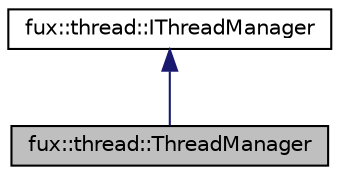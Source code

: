 digraph "fux::thread::ThreadManager"
{
  edge [fontname="Helvetica",fontsize="10",labelfontname="Helvetica",labelfontsize="10"];
  node [fontname="Helvetica",fontsize="10",shape=record];
  Node1 [label="fux::thread::ThreadManager",height=0.2,width=0.4,color="black", fillcolor="grey75", style="filled", fontcolor="black"];
  Node2 -> Node1 [dir="back",color="midnightblue",fontsize="10",style="solid",fontname="Helvetica"];
  Node2 [label="fux::thread::IThreadManager",height=0.2,width=0.4,color="black", fillcolor="white", style="filled",URL="$classfux_1_1thread_1_1_i_thread_manager.html",tooltip="Interface for thread manager Interface for thread manager. "];
}
